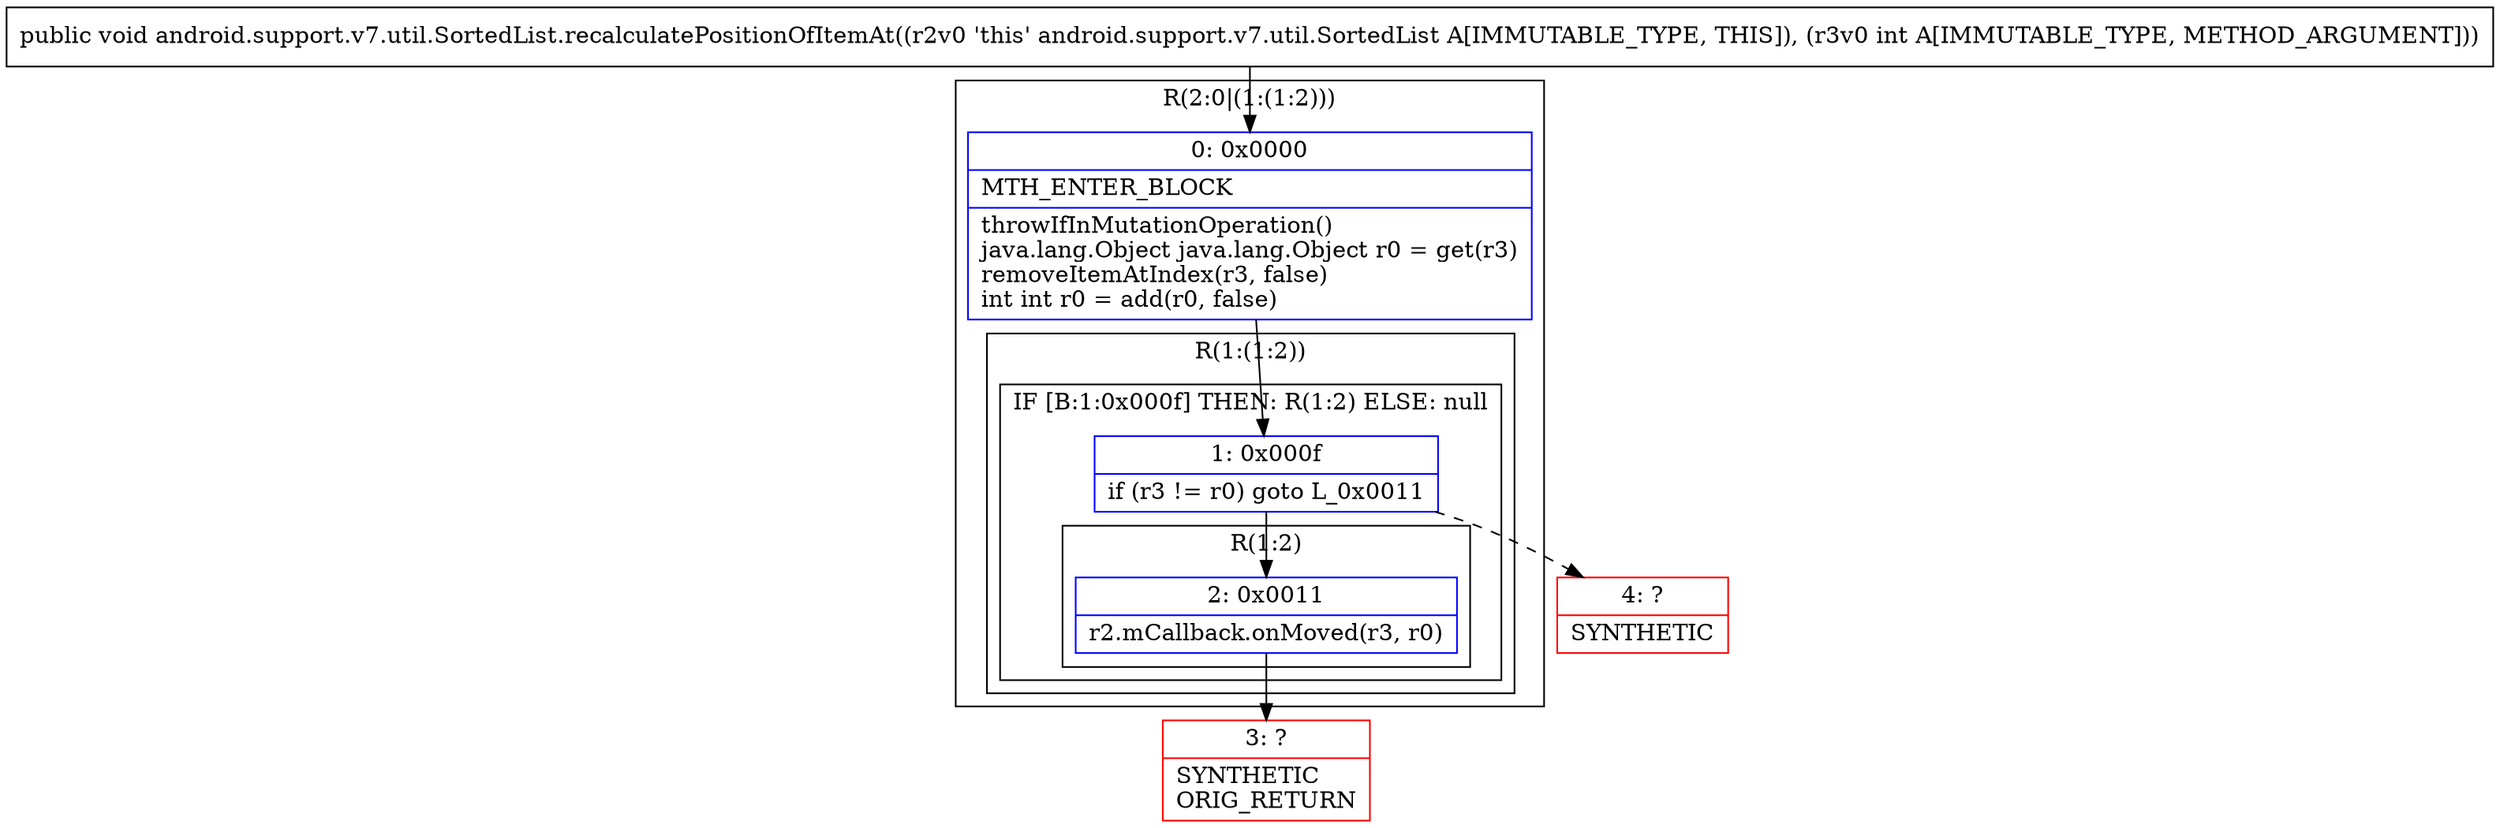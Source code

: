 digraph "CFG forandroid.support.v7.util.SortedList.recalculatePositionOfItemAt(I)V" {
subgraph cluster_Region_1872137174 {
label = "R(2:0|(1:(1:2)))";
node [shape=record,color=blue];
Node_0 [shape=record,label="{0\:\ 0x0000|MTH_ENTER_BLOCK\l|throwIfInMutationOperation()\ljava.lang.Object java.lang.Object r0 = get(r3)\lremoveItemAtIndex(r3, false)\lint int r0 = add(r0, false)\l}"];
subgraph cluster_Region_243914889 {
label = "R(1:(1:2))";
node [shape=record,color=blue];
subgraph cluster_IfRegion_1481181571 {
label = "IF [B:1:0x000f] THEN: R(1:2) ELSE: null";
node [shape=record,color=blue];
Node_1 [shape=record,label="{1\:\ 0x000f|if (r3 != r0) goto L_0x0011\l}"];
subgraph cluster_Region_87225322 {
label = "R(1:2)";
node [shape=record,color=blue];
Node_2 [shape=record,label="{2\:\ 0x0011|r2.mCallback.onMoved(r3, r0)\l}"];
}
}
}
}
Node_3 [shape=record,color=red,label="{3\:\ ?|SYNTHETIC\lORIG_RETURN\l}"];
Node_4 [shape=record,color=red,label="{4\:\ ?|SYNTHETIC\l}"];
MethodNode[shape=record,label="{public void android.support.v7.util.SortedList.recalculatePositionOfItemAt((r2v0 'this' android.support.v7.util.SortedList A[IMMUTABLE_TYPE, THIS]), (r3v0 int A[IMMUTABLE_TYPE, METHOD_ARGUMENT])) }"];
MethodNode -> Node_0;
Node_0 -> Node_1;
Node_1 -> Node_2;
Node_1 -> Node_4[style=dashed];
Node_2 -> Node_3;
}

